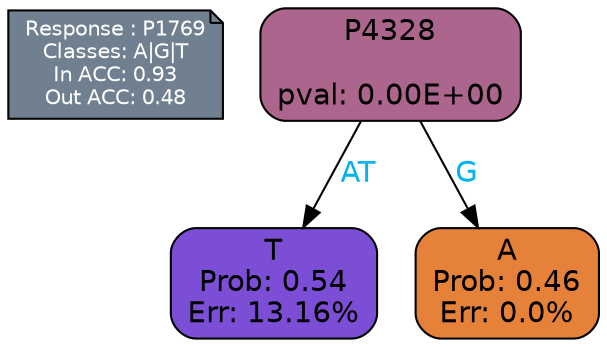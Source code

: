 digraph Tree {
node [shape=box, style="filled, rounded", color="black", fontname=helvetica] ;
graph [ranksep=equally, splines=polylines, bgcolor=transparent, dpi=600] ;
edge [fontname=helvetica] ;
LEGEND [label="Response : P1769
Classes: A|G|T
In ACC: 0.93
Out ACC: 0.48
",shape=note,align=left,style=filled,fillcolor="slategray",fontcolor="white",fontsize=10];1 [label="P4328

pval: 0.00E+00", fillcolor="#ac658d"] ;
2 [label="T
Prob: 0.54
Err: 13.16%", fillcolor="#7c4dd5"] ;
3 [label="A
Prob: 0.46
Err: 0.0%", fillcolor="#e58139"] ;
1 -> 2 [label="AT",fontcolor=deepskyblue2] ;
1 -> 3 [label="G",fontcolor=deepskyblue2] ;
{rank = same; 2;3;}{rank = same; LEGEND;1;}}